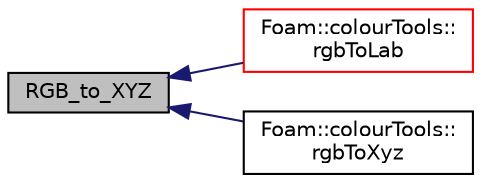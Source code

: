 digraph "RGB_to_XYZ"
{
  bgcolor="transparent";
  edge [fontname="Helvetica",fontsize="10",labelfontname="Helvetica",labelfontsize="10"];
  node [fontname="Helvetica",fontsize="10",shape=record];
  rankdir="LR";
  Node1 [label="RGB_to_XYZ",height=0.2,width=0.4,color="black", fillcolor="grey75", style="filled" fontcolor="black"];
  Node1 -> Node2 [dir="back",color="midnightblue",fontsize="10",style="solid",fontname="Helvetica"];
  Node2 [label="Foam::colourTools::\lrgbToLab",height=0.2,width=0.4,color="red",URL="$namespaceFoam_1_1colourTools.html#a7d43a2ecf01d9a6d3cd7dfd991fa0376",tooltip="Convert RGB to LAB. "];
  Node1 -> Node3 [dir="back",color="midnightblue",fontsize="10",style="solid",fontname="Helvetica"];
  Node3 [label="Foam::colourTools::\lrgbToXyz",height=0.2,width=0.4,color="black",URL="$namespaceFoam_1_1colourTools.html#a7cb1bf221958b0b39fdc2ac76dd679fb",tooltip="Convert RGB to XYZ. "];
}
